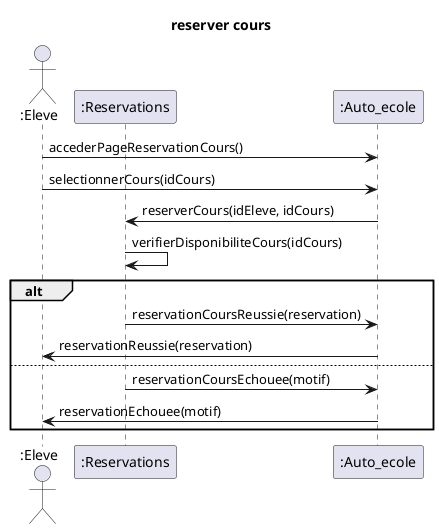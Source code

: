 @startuml
title reserver cours

actor ":Eleve" as Eleve
participant ":Reservations" as Reservations
participant ":Auto_ecole" as Auto_ecole

Eleve->Auto_ecole: accederPageReservationCours()

Eleve->Auto_ecole: selectionnerCours(idCours)

Auto_ecole->Reservations: reserverCours(idEleve, idCours)

Reservations->Reservations: verifierDisponibiliteCours(idCours)

alt
    Reservations->Auto_ecole: reservationCoursReussie(reservation)
    Auto_ecole->Eleve: reservationReussie(reservation)
else
    Reservations->Auto_ecole: reservationCoursEchouee(motif)
    Auto_ecole->Eleve: reservationEchouee(motif)
end
@enduml